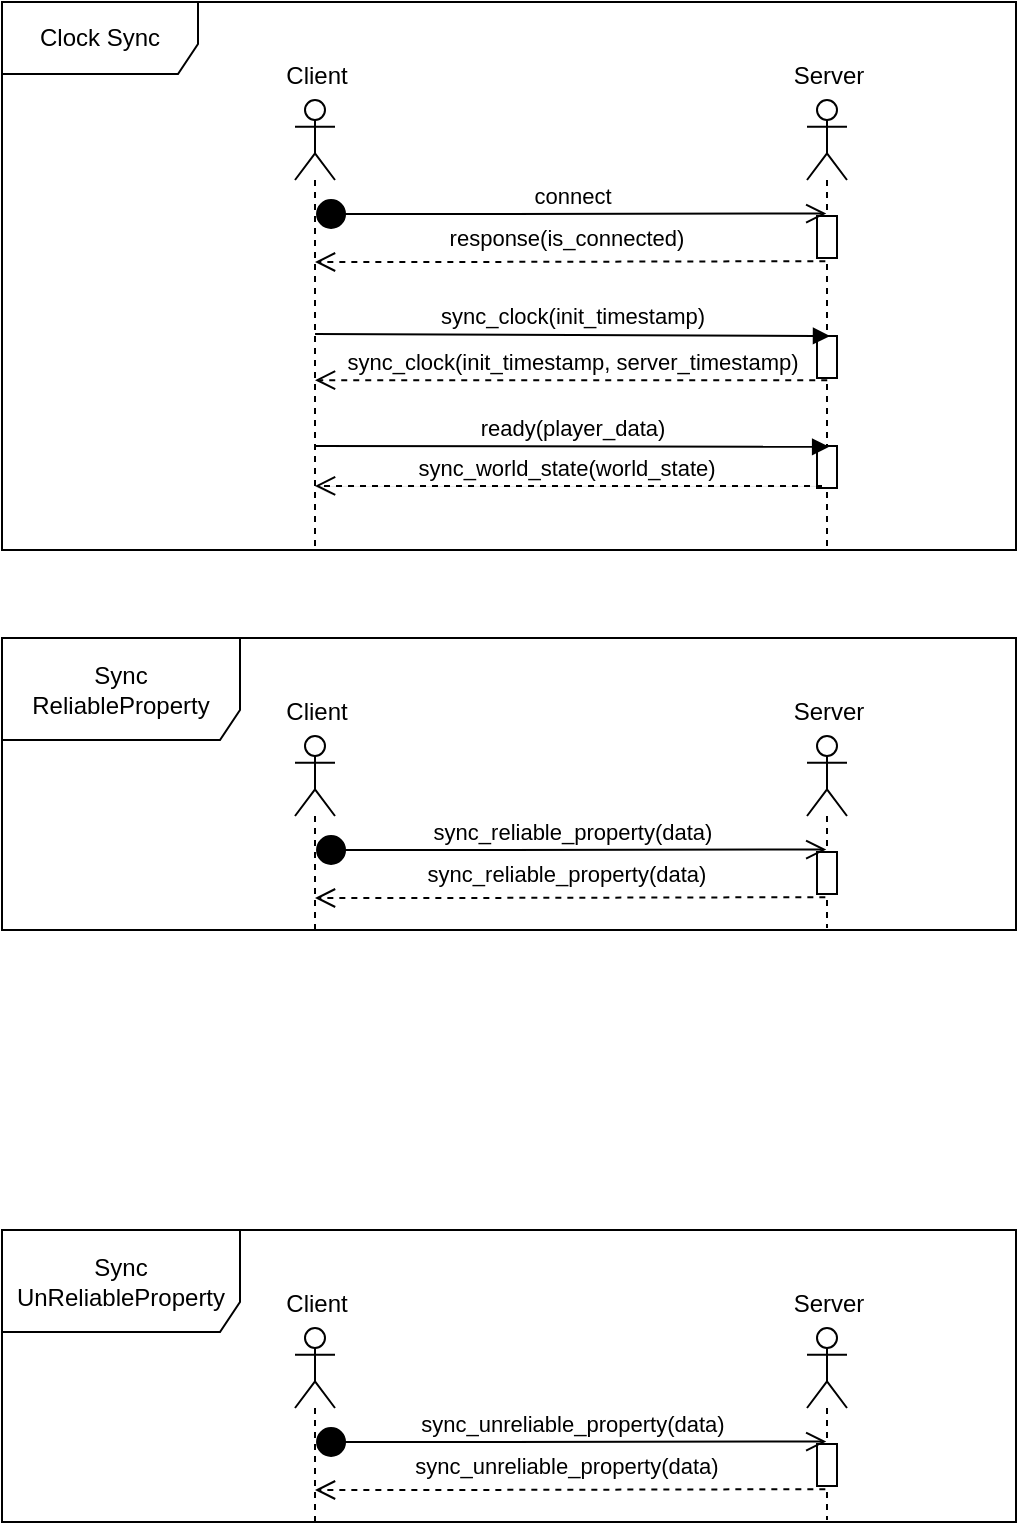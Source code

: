 <mxfile version="17.4.6" type="device"><diagram id="C5RBs43oDa-KdzZeNtuy" name="Page-1"><mxGraphModel dx="1185" dy="662" grid="0" gridSize="10" guides="1" tooltips="1" connect="1" arrows="1" fold="1" page="1" pageScale="1" pageWidth="827" pageHeight="1169" math="0" shadow="0"><root><mxCell id="WIyWlLk6GJQsqaUBKTNV-0"/><mxCell id="WIyWlLk6GJQsqaUBKTNV-1" parent="WIyWlLk6GJQsqaUBKTNV-0"/><mxCell id="1-uhUviNA0O0uLU_b-Fl-10" value="Clock Sync" style="shape=umlFrame;whiteSpace=wrap;html=1;width=98;height=36;" vertex="1" parent="WIyWlLk6GJQsqaUBKTNV-1"><mxGeometry width="507" height="274" as="geometry"/></mxCell><mxCell id="1-uhUviNA0O0uLU_b-Fl-3" value="" style="shape=umlLifeline;participant=umlActor;perimeter=lifelinePerimeter;whiteSpace=wrap;html=1;container=1;collapsible=0;recursiveResize=0;verticalAlign=top;spacingTop=36;outlineConnect=0;" vertex="1" parent="WIyWlLk6GJQsqaUBKTNV-1"><mxGeometry x="146.5" y="49" width="20" height="226" as="geometry"/></mxCell><mxCell id="1-uhUviNA0O0uLU_b-Fl-5" value="Client" style="text;html=1;align=center;verticalAlign=middle;resizable=0;points=[];autosize=1;strokeColor=none;fillColor=none;" vertex="1" parent="WIyWlLk6GJQsqaUBKTNV-1"><mxGeometry x="136" y="28" width="41" height="18" as="geometry"/></mxCell><mxCell id="1-uhUviNA0O0uLU_b-Fl-6" value="" style="shape=umlLifeline;participant=umlActor;perimeter=lifelinePerimeter;whiteSpace=wrap;html=1;container=1;collapsible=0;recursiveResize=0;verticalAlign=top;spacingTop=36;outlineConnect=0;" vertex="1" parent="WIyWlLk6GJQsqaUBKTNV-1"><mxGeometry x="402.5" y="49" width="20" height="225" as="geometry"/></mxCell><mxCell id="1-uhUviNA0O0uLU_b-Fl-16" value="" style="html=1;points=[];perimeter=orthogonalPerimeter;" vertex="1" parent="1-uhUviNA0O0uLU_b-Fl-6"><mxGeometry x="5" y="173" width="10" height="21" as="geometry"/></mxCell><mxCell id="1-uhUviNA0O0uLU_b-Fl-19" value="ready(player_data)" style="html=1;verticalAlign=bottom;endArrow=block;entryX=0.607;entryY=0.02;rounded=0;entryDx=0;entryDy=0;entryPerimeter=0;" edge="1" parent="1-uhUviNA0O0uLU_b-Fl-6" target="1-uhUviNA0O0uLU_b-Fl-16"><mxGeometry relative="1" as="geometry"><mxPoint x="-245.976" y="173" as="sourcePoint"/><mxPoint x="7.5" y="173" as="targetPoint"/></mxGeometry></mxCell><mxCell id="1-uhUviNA0O0uLU_b-Fl-20" value="return" style="html=1;verticalAlign=bottom;endArrow=open;dashed=1;endSize=8;exitX=0;exitY=0.95;rounded=0;" edge="1" parent="1-uhUviNA0O0uLU_b-Fl-6"><mxGeometry relative="1" as="geometry"><mxPoint x="-245.976" y="192.95" as="targetPoint"/><mxPoint x="7.5" y="192.95" as="sourcePoint"/></mxGeometry></mxCell><mxCell id="1-uhUviNA0O0uLU_b-Fl-21" value="" style="html=1;points=[];perimeter=orthogonalPerimeter;" vertex="1" parent="1-uhUviNA0O0uLU_b-Fl-6"><mxGeometry x="5" y="118" width="10" height="21" as="geometry"/></mxCell><mxCell id="1-uhUviNA0O0uLU_b-Fl-23" value="" style="html=1;points=[];perimeter=orthogonalPerimeter;" vertex="1" parent="1-uhUviNA0O0uLU_b-Fl-6"><mxGeometry x="5" y="58" width="10" height="21" as="geometry"/></mxCell><mxCell id="1-uhUviNA0O0uLU_b-Fl-7" value="Server" style="text;html=1;align=center;verticalAlign=middle;resizable=0;points=[];autosize=1;strokeColor=none;fillColor=none;" vertex="1" parent="WIyWlLk6GJQsqaUBKTNV-1"><mxGeometry x="390" y="28" width="45" height="18" as="geometry"/></mxCell><mxCell id="1-uhUviNA0O0uLU_b-Fl-8" value="connect" style="html=1;verticalAlign=bottom;startArrow=circle;startFill=1;endArrow=open;startSize=6;endSize=8;rounded=0;entryX=0.464;entryY=-0.059;entryDx=0;entryDy=0;entryPerimeter=0;" edge="1" parent="WIyWlLk6GJQsqaUBKTNV-1" target="1-uhUviNA0O0uLU_b-Fl-23"><mxGeometry width="80" relative="1" as="geometry"><mxPoint x="156.524" y="106" as="sourcePoint"/><mxPoint x="412.0" y="106" as="targetPoint"/><Array as="points"><mxPoint x="253" y="106"/></Array></mxGeometry></mxCell><mxCell id="1-uhUviNA0O0uLU_b-Fl-11" value="response(is_connected)" style="html=1;verticalAlign=bottom;endArrow=open;dashed=1;endSize=8;rounded=0;exitX=0.417;exitY=1.075;exitDx=0;exitDy=0;exitPerimeter=0;" edge="1" parent="WIyWlLk6GJQsqaUBKTNV-1" source="1-uhUviNA0O0uLU_b-Fl-23" target="1-uhUviNA0O0uLU_b-Fl-3"><mxGeometry x="0.016" y="-3" relative="1" as="geometry"><mxPoint x="412.0" y="133" as="sourcePoint"/><mxPoint x="156.524" y="133" as="targetPoint"/><Array as="points"><mxPoint x="225" y="130"/></Array><mxPoint as="offset"/></mxGeometry></mxCell><mxCell id="1-uhUviNA0O0uLU_b-Fl-12" value="sync_clock(init_timestamp)" style="html=1;verticalAlign=bottom;endArrow=block;rounded=0;entryX=0.65;entryY=0;entryDx=0;entryDy=0;entryPerimeter=0;" edge="1" parent="WIyWlLk6GJQsqaUBKTNV-1" target="1-uhUviNA0O0uLU_b-Fl-21"><mxGeometry width="80" relative="1" as="geometry"><mxPoint x="156.524" y="166" as="sourcePoint"/><mxPoint x="412.0" y="166" as="targetPoint"/></mxGeometry></mxCell><mxCell id="1-uhUviNA0O0uLU_b-Fl-14" value="sync_clock(init_timestamp, server_timestamp)" style="html=1;verticalAlign=bottom;endArrow=open;dashed=1;endSize=8;rounded=0;exitX=0.512;exitY=1.052;exitDx=0;exitDy=0;exitPerimeter=0;" edge="1" parent="WIyWlLk6GJQsqaUBKTNV-1" source="1-uhUviNA0O0uLU_b-Fl-21" target="1-uhUviNA0O0uLU_b-Fl-3"><mxGeometry relative="1" as="geometry"><mxPoint x="412.0" y="192" as="sourcePoint"/><mxPoint x="156.524" y="192" as="targetPoint"/></mxGeometry></mxCell><mxCell id="1-uhUviNA0O0uLU_b-Fl-18" value="sync_world_state(world_state)" style="html=1;verticalAlign=bottom;endArrow=open;dashed=1;endSize=8;exitX=0;exitY=0.95;rounded=0;strokeWidth=0;" edge="1" source="1-uhUviNA0O0uLU_b-Fl-16" parent="WIyWlLk6GJQsqaUBKTNV-1" target="1-uhUviNA0O0uLU_b-Fl-3"><mxGeometry relative="1" as="geometry"><mxPoint x="211" y="329" as="targetPoint"/></mxGeometry></mxCell><mxCell id="1-uhUviNA0O0uLU_b-Fl-24" value="Sync ReliableProperty" style="shape=umlFrame;whiteSpace=wrap;html=1;width=119;height=51;" vertex="1" parent="WIyWlLk6GJQsqaUBKTNV-1"><mxGeometry y="318" width="507" height="146" as="geometry"/></mxCell><mxCell id="1-uhUviNA0O0uLU_b-Fl-25" value="" style="shape=umlLifeline;participant=umlActor;perimeter=lifelinePerimeter;whiteSpace=wrap;html=1;container=1;collapsible=0;recursiveResize=0;verticalAlign=top;spacingTop=36;outlineConnect=0;" vertex="1" parent="WIyWlLk6GJQsqaUBKTNV-1"><mxGeometry x="146.5" y="367" width="20" height="98" as="geometry"/></mxCell><mxCell id="1-uhUviNA0O0uLU_b-Fl-26" value="Client" style="text;html=1;align=center;verticalAlign=middle;resizable=0;points=[];autosize=1;strokeColor=none;fillColor=none;" vertex="1" parent="WIyWlLk6GJQsqaUBKTNV-1"><mxGeometry x="136" y="346" width="41" height="18" as="geometry"/></mxCell><mxCell id="1-uhUviNA0O0uLU_b-Fl-27" value="" style="shape=umlLifeline;participant=umlActor;perimeter=lifelinePerimeter;whiteSpace=wrap;html=1;container=1;collapsible=0;recursiveResize=0;verticalAlign=top;spacingTop=36;outlineConnect=0;" vertex="1" parent="WIyWlLk6GJQsqaUBKTNV-1"><mxGeometry x="402.5" y="367" width="20" height="96" as="geometry"/></mxCell><mxCell id="1-uhUviNA0O0uLU_b-Fl-32" value="" style="html=1;points=[];perimeter=orthogonalPerimeter;" vertex="1" parent="1-uhUviNA0O0uLU_b-Fl-27"><mxGeometry x="5" y="58" width="10" height="21" as="geometry"/></mxCell><mxCell id="1-uhUviNA0O0uLU_b-Fl-33" value="Server" style="text;html=1;align=center;verticalAlign=middle;resizable=0;points=[];autosize=1;strokeColor=none;fillColor=none;" vertex="1" parent="WIyWlLk6GJQsqaUBKTNV-1"><mxGeometry x="390" y="346" width="45" height="18" as="geometry"/></mxCell><mxCell id="1-uhUviNA0O0uLU_b-Fl-34" value="sync_reliable_property(data)" style="html=1;verticalAlign=bottom;startArrow=circle;startFill=1;endArrow=open;startSize=6;endSize=8;rounded=0;entryX=0.464;entryY=-0.059;entryDx=0;entryDy=0;entryPerimeter=0;" edge="1" parent="WIyWlLk6GJQsqaUBKTNV-1" target="1-uhUviNA0O0uLU_b-Fl-32"><mxGeometry width="80" relative="1" as="geometry"><mxPoint x="156.524" y="424" as="sourcePoint"/><mxPoint x="412.0" y="424" as="targetPoint"/><Array as="points"><mxPoint x="253" y="424"/></Array></mxGeometry></mxCell><mxCell id="1-uhUviNA0O0uLU_b-Fl-35" value="sync_reliable_property(data)" style="html=1;verticalAlign=bottom;endArrow=open;dashed=1;endSize=8;rounded=0;exitX=0.417;exitY=1.075;exitDx=0;exitDy=0;exitPerimeter=0;" edge="1" parent="WIyWlLk6GJQsqaUBKTNV-1" source="1-uhUviNA0O0uLU_b-Fl-32" target="1-uhUviNA0O0uLU_b-Fl-25"><mxGeometry x="0.016" y="-3" relative="1" as="geometry"><mxPoint x="412.0" y="451" as="sourcePoint"/><mxPoint x="156.524" y="451" as="targetPoint"/><Array as="points"><mxPoint x="225" y="448"/></Array><mxPoint as="offset"/></mxGeometry></mxCell><mxCell id="1-uhUviNA0O0uLU_b-Fl-40" value="Sync UnReliableProperty" style="shape=umlFrame;whiteSpace=wrap;html=1;width=119;height=51;" vertex="1" parent="WIyWlLk6GJQsqaUBKTNV-1"><mxGeometry y="614" width="507" height="146" as="geometry"/></mxCell><mxCell id="1-uhUviNA0O0uLU_b-Fl-41" value="" style="shape=umlLifeline;participant=umlActor;perimeter=lifelinePerimeter;whiteSpace=wrap;html=1;container=1;collapsible=0;recursiveResize=0;verticalAlign=top;spacingTop=36;outlineConnect=0;" vertex="1" parent="WIyWlLk6GJQsqaUBKTNV-1"><mxGeometry x="146.5" y="663" width="20" height="98" as="geometry"/></mxCell><mxCell id="1-uhUviNA0O0uLU_b-Fl-42" value="Client" style="text;html=1;align=center;verticalAlign=middle;resizable=0;points=[];autosize=1;strokeColor=none;fillColor=none;" vertex="1" parent="WIyWlLk6GJQsqaUBKTNV-1"><mxGeometry x="136" y="642" width="41" height="18" as="geometry"/></mxCell><mxCell id="1-uhUviNA0O0uLU_b-Fl-43" value="" style="shape=umlLifeline;participant=umlActor;perimeter=lifelinePerimeter;whiteSpace=wrap;html=1;container=1;collapsible=0;recursiveResize=0;verticalAlign=top;spacingTop=36;outlineConnect=0;" vertex="1" parent="WIyWlLk6GJQsqaUBKTNV-1"><mxGeometry x="402.5" y="663" width="20" height="96" as="geometry"/></mxCell><mxCell id="1-uhUviNA0O0uLU_b-Fl-44" value="" style="html=1;points=[];perimeter=orthogonalPerimeter;" vertex="1" parent="1-uhUviNA0O0uLU_b-Fl-43"><mxGeometry x="5" y="58" width="10" height="21" as="geometry"/></mxCell><mxCell id="1-uhUviNA0O0uLU_b-Fl-45" value="Server" style="text;html=1;align=center;verticalAlign=middle;resizable=0;points=[];autosize=1;strokeColor=none;fillColor=none;" vertex="1" parent="WIyWlLk6GJQsqaUBKTNV-1"><mxGeometry x="390" y="642" width="45" height="18" as="geometry"/></mxCell><mxCell id="1-uhUviNA0O0uLU_b-Fl-46" value="sync_unreliable_property(data)" style="html=1;verticalAlign=bottom;startArrow=circle;startFill=1;endArrow=open;startSize=6;endSize=8;rounded=0;entryX=0.464;entryY=-0.059;entryDx=0;entryDy=0;entryPerimeter=0;" edge="1" parent="WIyWlLk6GJQsqaUBKTNV-1" target="1-uhUviNA0O0uLU_b-Fl-44"><mxGeometry width="80" relative="1" as="geometry"><mxPoint x="156.524" y="720" as="sourcePoint"/><mxPoint x="412.0" y="720" as="targetPoint"/><Array as="points"><mxPoint x="253" y="720"/></Array></mxGeometry></mxCell><mxCell id="1-uhUviNA0O0uLU_b-Fl-47" value="sync_unreliable_property(data)" style="html=1;verticalAlign=bottom;endArrow=open;dashed=1;endSize=8;rounded=0;exitX=0.417;exitY=1.075;exitDx=0;exitDy=0;exitPerimeter=0;" edge="1" parent="WIyWlLk6GJQsqaUBKTNV-1" source="1-uhUviNA0O0uLU_b-Fl-44" target="1-uhUviNA0O0uLU_b-Fl-41"><mxGeometry x="0.016" y="-3" relative="1" as="geometry"><mxPoint x="412.0" y="747" as="sourcePoint"/><mxPoint x="156.524" y="747" as="targetPoint"/><Array as="points"><mxPoint x="225" y="744"/></Array><mxPoint as="offset"/></mxGeometry></mxCell></root></mxGraphModel></diagram></mxfile>